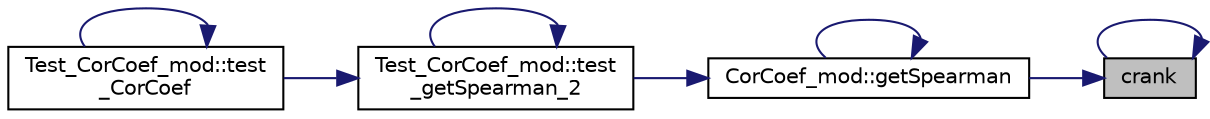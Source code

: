 digraph "crank"
{
 // LATEX_PDF_SIZE
  edge [fontname="Helvetica",fontsize="10",labelfontname="Helvetica",labelfontsize="10"];
  node [fontname="Helvetica",fontsize="10",shape=record];
  rankdir="RL";
  Node1 [label="crank",height=0.2,width=0.4,color="black", fillcolor="grey75", style="filled", fontcolor="black",tooltip=" "];
  Node1 -> Node1 [dir="back",color="midnightblue",fontsize="10",style="solid"];
  Node1 -> Node2 [dir="back",color="midnightblue",fontsize="10",style="solid"];
  Node2 [label="CorCoef_mod::getSpearman",height=0.2,width=0.4,color="black", fillcolor="white", style="filled",URL="$namespaceCorCoef__mod.html#a523d665812f771091b3b278e21be927e",tooltip="Return the Spearman correlation coefficient of the two input data arrays."];
  Node2 -> Node2 [dir="back",color="midnightblue",fontsize="10",style="solid"];
  Node2 -> Node3 [dir="back",color="midnightblue",fontsize="10",style="solid"];
  Node3 [label="Test_CorCoef_mod::test\l_getSpearman_2",height=0.2,width=0.4,color="black", fillcolor="white", style="filled",URL="$namespaceTest__CorCoef__mod.html#ad8ac68ec7f112fbe6dca3b12bff7b813",tooltip=" "];
  Node3 -> Node4 [dir="back",color="midnightblue",fontsize="10",style="solid"];
  Node4 [label="Test_CorCoef_mod::test\l_CorCoef",height=0.2,width=0.4,color="black", fillcolor="white", style="filled",URL="$namespaceTest__CorCoef__mod.html#a4c6330393fe42d693da5b3fa4f5fc461",tooltip=" "];
  Node4 -> Node4 [dir="back",color="midnightblue",fontsize="10",style="solid"];
  Node3 -> Node3 [dir="back",color="midnightblue",fontsize="10",style="solid"];
}

